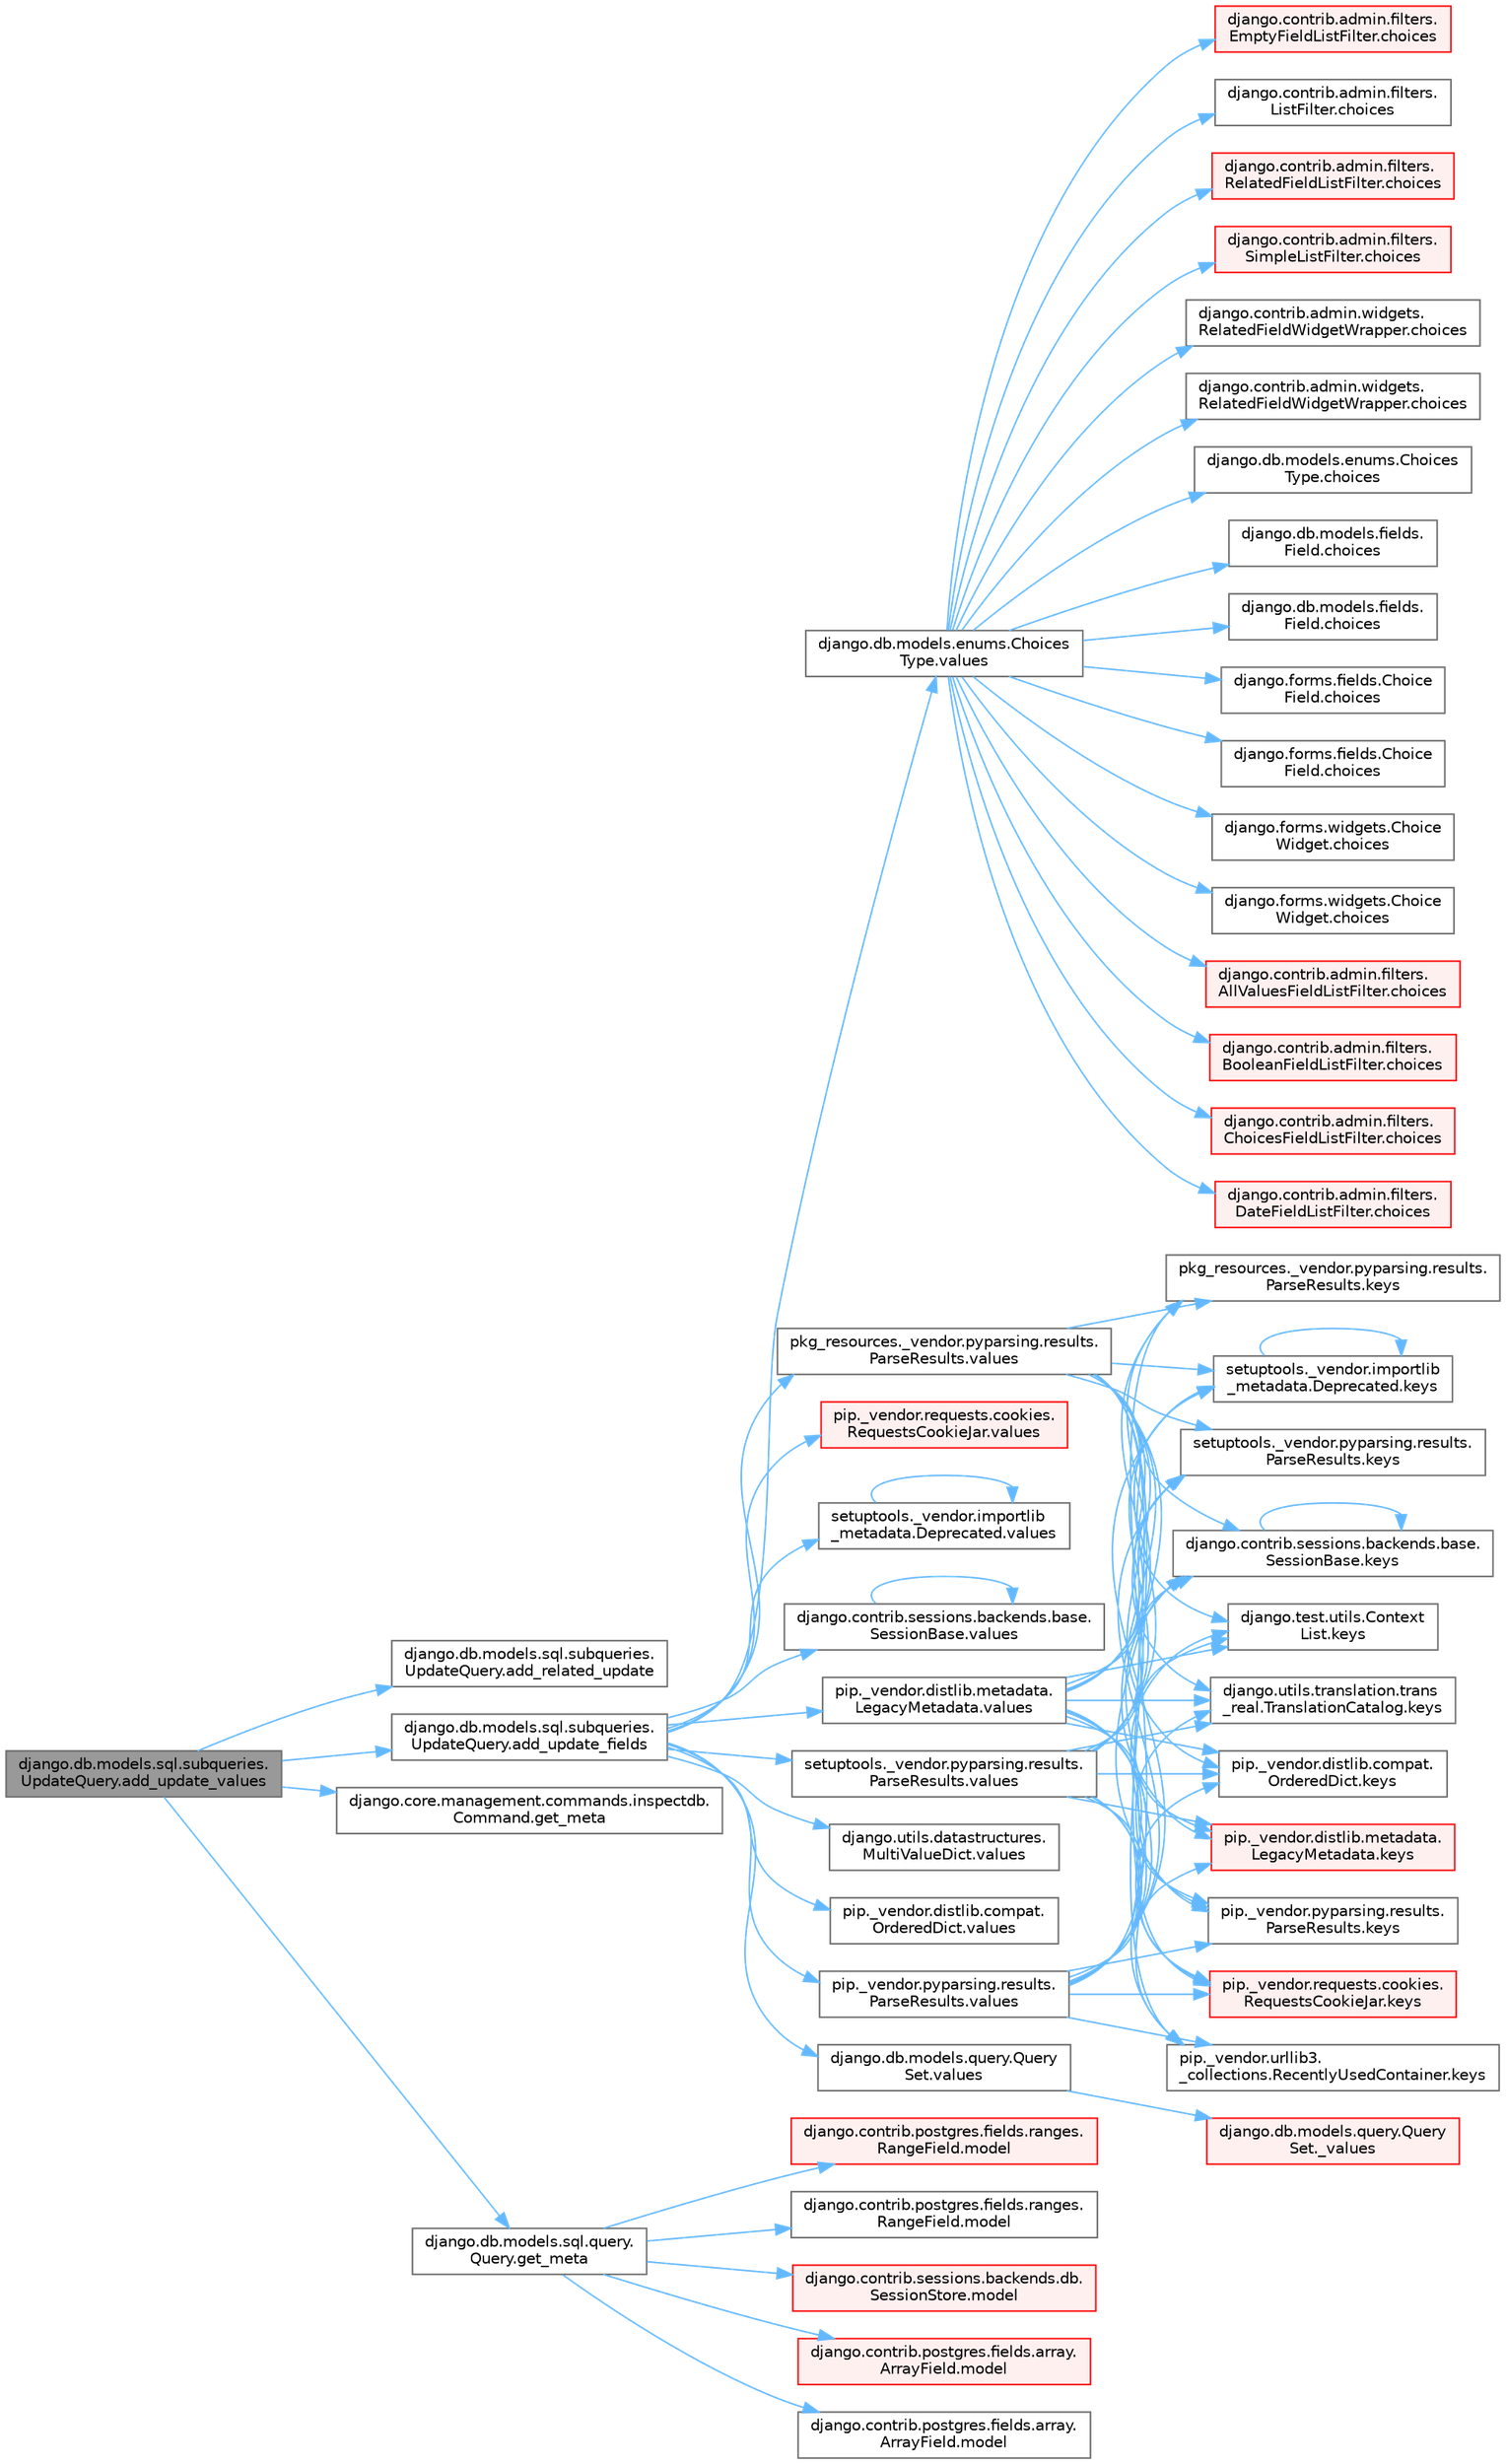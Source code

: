 digraph "django.db.models.sql.subqueries.UpdateQuery.add_update_values"
{
 // LATEX_PDF_SIZE
  bgcolor="transparent";
  edge [fontname=Helvetica,fontsize=10,labelfontname=Helvetica,labelfontsize=10];
  node [fontname=Helvetica,fontsize=10,shape=box,height=0.2,width=0.4];
  rankdir="LR";
  Node1 [id="Node000001",label="django.db.models.sql.subqueries.\lUpdateQuery.add_update_values",height=0.2,width=0.4,color="gray40", fillcolor="grey60", style="filled", fontcolor="black",tooltip=" "];
  Node1 -> Node2 [id="edge1_Node000001_Node000002",color="steelblue1",style="solid",tooltip=" "];
  Node2 [id="Node000002",label="django.db.models.sql.subqueries.\lUpdateQuery.add_related_update",height=0.2,width=0.4,color="grey40", fillcolor="white", style="filled",URL="$classdjango_1_1db_1_1models_1_1sql_1_1subqueries_1_1_update_query.html#a67711f39083107bfa87ea18b8dae8131",tooltip=" "];
  Node1 -> Node3 [id="edge2_Node000001_Node000003",color="steelblue1",style="solid",tooltip=" "];
  Node3 [id="Node000003",label="django.db.models.sql.subqueries.\lUpdateQuery.add_update_fields",height=0.2,width=0.4,color="grey40", fillcolor="white", style="filled",URL="$classdjango_1_1db_1_1models_1_1sql_1_1subqueries_1_1_update_query.html#a80740a116ccc43f8985298259c5259c1",tooltip=" "];
  Node3 -> Node4 [id="edge3_Node000003_Node000004",color="steelblue1",style="solid",tooltip=" "];
  Node4 [id="Node000004",label="django.contrib.sessions.backends.base.\lSessionBase.values",height=0.2,width=0.4,color="grey40", fillcolor="white", style="filled",URL="$classdjango_1_1contrib_1_1sessions_1_1backends_1_1base_1_1_session_base.html#a2a665e48fe00d96f20531b5599470595",tooltip=" "];
  Node4 -> Node4 [id="edge4_Node000004_Node000004",color="steelblue1",style="solid",tooltip=" "];
  Node3 -> Node5 [id="edge5_Node000003_Node000005",color="steelblue1",style="solid",tooltip=" "];
  Node5 [id="Node000005",label="django.db.models.enums.Choices\lType.values",height=0.2,width=0.4,color="grey40", fillcolor="white", style="filled",URL="$classdjango_1_1db_1_1models_1_1enums_1_1_choices_type.html#a6a25241e73ee5ff638ef5b424f5cb8e8",tooltip=" "];
  Node5 -> Node6 [id="edge6_Node000005_Node000006",color="steelblue1",style="solid",tooltip=" "];
  Node6 [id="Node000006",label="django.contrib.admin.filters.\lAllValuesFieldListFilter.choices",height=0.2,width=0.4,color="red", fillcolor="#FFF0F0", style="filled",URL="$classdjango_1_1contrib_1_1admin_1_1filters_1_1_all_values_field_list_filter.html#a99e8923345ff19f702672dc4c75dfe11",tooltip=" "];
  Node5 -> Node8 [id="edge7_Node000005_Node000008",color="steelblue1",style="solid",tooltip=" "];
  Node8 [id="Node000008",label="django.contrib.admin.filters.\lBooleanFieldListFilter.choices",height=0.2,width=0.4,color="red", fillcolor="#FFF0F0", style="filled",URL="$classdjango_1_1contrib_1_1admin_1_1filters_1_1_boolean_field_list_filter.html#a20dc3993fd25e8fbdc6fba608b057b1b",tooltip=" "];
  Node5 -> Node261 [id="edge8_Node000005_Node000261",color="steelblue1",style="solid",tooltip=" "];
  Node261 [id="Node000261",label="django.contrib.admin.filters.\lChoicesFieldListFilter.choices",height=0.2,width=0.4,color="red", fillcolor="#FFF0F0", style="filled",URL="$classdjango_1_1contrib_1_1admin_1_1filters_1_1_choices_field_list_filter.html#a2bf42c25d0b40a9488b8a97b50451916",tooltip=" "];
  Node5 -> Node262 [id="edge9_Node000005_Node000262",color="steelblue1",style="solid",tooltip=" "];
  Node262 [id="Node000262",label="django.contrib.admin.filters.\lDateFieldListFilter.choices",height=0.2,width=0.4,color="red", fillcolor="#FFF0F0", style="filled",URL="$classdjango_1_1contrib_1_1admin_1_1filters_1_1_date_field_list_filter.html#a32fb521f5b579ff91b9fd5c6f40c43e4",tooltip=" "];
  Node5 -> Node1533 [id="edge10_Node000005_Node001533",color="steelblue1",style="solid",tooltip=" "];
  Node1533 [id="Node001533",label="django.contrib.admin.filters.\lEmptyFieldListFilter.choices",height=0.2,width=0.4,color="red", fillcolor="#FFF0F0", style="filled",URL="$classdjango_1_1contrib_1_1admin_1_1filters_1_1_empty_field_list_filter.html#a0e57cff271f964a339f5ab9425c6c88b",tooltip=" "];
  Node5 -> Node1534 [id="edge11_Node000005_Node001534",color="steelblue1",style="solid",tooltip=" "];
  Node1534 [id="Node001534",label="django.contrib.admin.filters.\lListFilter.choices",height=0.2,width=0.4,color="grey40", fillcolor="white", style="filled",URL="$classdjango_1_1contrib_1_1admin_1_1filters_1_1_list_filter.html#a0def94a58b6468e4d1e561a3fc88fb72",tooltip=" "];
  Node5 -> Node1535 [id="edge12_Node000005_Node001535",color="steelblue1",style="solid",tooltip=" "];
  Node1535 [id="Node001535",label="django.contrib.admin.filters.\lRelatedFieldListFilter.choices",height=0.2,width=0.4,color="red", fillcolor="#FFF0F0", style="filled",URL="$classdjango_1_1contrib_1_1admin_1_1filters_1_1_related_field_list_filter.html#afe22ed02e8705e58fccb7eb0e20968ee",tooltip=" "];
  Node5 -> Node1537 [id="edge13_Node000005_Node001537",color="steelblue1",style="solid",tooltip=" "];
  Node1537 [id="Node001537",label="django.contrib.admin.filters.\lSimpleListFilter.choices",height=0.2,width=0.4,color="red", fillcolor="#FFF0F0", style="filled",URL="$classdjango_1_1contrib_1_1admin_1_1filters_1_1_simple_list_filter.html#a78c6d86dc920875f1170f747e043f50d",tooltip=" "];
  Node5 -> Node1538 [id="edge14_Node000005_Node001538",color="steelblue1",style="solid",tooltip=" "];
  Node1538 [id="Node001538",label="django.contrib.admin.widgets.\lRelatedFieldWidgetWrapper.choices",height=0.2,width=0.4,color="grey40", fillcolor="white", style="filled",URL="$classdjango_1_1contrib_1_1admin_1_1widgets_1_1_related_field_widget_wrapper.html#aeced2a61fc531044e13cb6a4c1ed45cd",tooltip=" "];
  Node5 -> Node1539 [id="edge15_Node000005_Node001539",color="steelblue1",style="solid",tooltip=" "];
  Node1539 [id="Node001539",label="django.contrib.admin.widgets.\lRelatedFieldWidgetWrapper.choices",height=0.2,width=0.4,color="grey40", fillcolor="white", style="filled",URL="$classdjango_1_1contrib_1_1admin_1_1widgets_1_1_related_field_widget_wrapper.html#a7e54d1253fb4786cf6a0c54ad0fb25a9",tooltip=" "];
  Node5 -> Node1540 [id="edge16_Node000005_Node001540",color="steelblue1",style="solid",tooltip=" "];
  Node1540 [id="Node001540",label="django.db.models.enums.Choices\lType.choices",height=0.2,width=0.4,color="grey40", fillcolor="white", style="filled",URL="$classdjango_1_1db_1_1models_1_1enums_1_1_choices_type.html#a55dfc8a93e5bbfe3e968934e10285c66",tooltip=" "];
  Node5 -> Node1541 [id="edge17_Node000005_Node001541",color="steelblue1",style="solid",tooltip=" "];
  Node1541 [id="Node001541",label="django.db.models.fields.\lField.choices",height=0.2,width=0.4,color="grey40", fillcolor="white", style="filled",URL="$classdjango_1_1db_1_1models_1_1fields_1_1_field.html#a143dc52f22281ae358bbd1b1b82ae15c",tooltip=" "];
  Node5 -> Node1542 [id="edge18_Node000005_Node001542",color="steelblue1",style="solid",tooltip=" "];
  Node1542 [id="Node001542",label="django.db.models.fields.\lField.choices",height=0.2,width=0.4,color="grey40", fillcolor="white", style="filled",URL="$classdjango_1_1db_1_1models_1_1fields_1_1_field.html#adb0f096c821d3b85926dac0aa1a489d1",tooltip=" "];
  Node5 -> Node1543 [id="edge19_Node000005_Node001543",color="steelblue1",style="solid",tooltip=" "];
  Node1543 [id="Node001543",label="django.forms.fields.Choice\lField.choices",height=0.2,width=0.4,color="grey40", fillcolor="white", style="filled",URL="$classdjango_1_1forms_1_1fields_1_1_choice_field.html#a85e97602b71e543a85e86565a0f1fd13",tooltip=" "];
  Node5 -> Node1544 [id="edge20_Node000005_Node001544",color="steelblue1",style="solid",tooltip=" "];
  Node1544 [id="Node001544",label="django.forms.fields.Choice\lField.choices",height=0.2,width=0.4,color="grey40", fillcolor="white", style="filled",URL="$classdjango_1_1forms_1_1fields_1_1_choice_field.html#aa34f435849c615fa71db57f091708cb1",tooltip=" "];
  Node5 -> Node1545 [id="edge21_Node000005_Node001545",color="steelblue1",style="solid",tooltip=" "];
  Node1545 [id="Node001545",label="django.forms.widgets.Choice\lWidget.choices",height=0.2,width=0.4,color="grey40", fillcolor="white", style="filled",URL="$classdjango_1_1forms_1_1widgets_1_1_choice_widget.html#aebe74cf95f704cb39a8308a091ee0fc7",tooltip=" "];
  Node5 -> Node1546 [id="edge22_Node000005_Node001546",color="steelblue1",style="solid",tooltip=" "];
  Node1546 [id="Node001546",label="django.forms.widgets.Choice\lWidget.choices",height=0.2,width=0.4,color="grey40", fillcolor="white", style="filled",URL="$classdjango_1_1forms_1_1widgets_1_1_choice_widget.html#a47422284354f8bc5797544e76c39b27f",tooltip=" "];
  Node3 -> Node1969 [id="edge23_Node000003_Node001969",color="steelblue1",style="solid",tooltip=" "];
  Node1969 [id="Node001969",label="django.db.models.query.Query\lSet.values",height=0.2,width=0.4,color="grey40", fillcolor="white", style="filled",URL="$classdjango_1_1db_1_1models_1_1query_1_1_query_set.html#ad2ff772fc7e4a33d591db1b420c13f7e",tooltip=" "];
  Node1969 -> Node1970 [id="edge24_Node001969_Node001970",color="steelblue1",style="solid",tooltip=" "];
  Node1970 [id="Node001970",label="django.db.models.query.Query\lSet._values",height=0.2,width=0.4,color="red", fillcolor="#FFF0F0", style="filled",URL="$classdjango_1_1db_1_1models_1_1query_1_1_query_set.html#a1054ed9a8b1acdd85eefd6b4fcfb2808",tooltip=" "];
  Node3 -> Node1971 [id="edge25_Node000003_Node001971",color="steelblue1",style="solid",tooltip=" "];
  Node1971 [id="Node001971",label="django.utils.datastructures.\lMultiValueDict.values",height=0.2,width=0.4,color="grey40", fillcolor="white", style="filled",URL="$classdjango_1_1utils_1_1datastructures_1_1_multi_value_dict.html#a2484f89d7594b90e3077ceb6a2ef1ac0",tooltip=" "];
  Node3 -> Node1972 [id="edge26_Node000003_Node001972",color="steelblue1",style="solid",tooltip=" "];
  Node1972 [id="Node001972",label="pip._vendor.distlib.compat.\lOrderedDict.values",height=0.2,width=0.4,color="grey40", fillcolor="white", style="filled",URL="$classpip_1_1__vendor_1_1distlib_1_1compat_1_1_ordered_dict.html#ad2b24f2662d806b87cdaebcb279e277e",tooltip=" "];
  Node3 -> Node1973 [id="edge27_Node000003_Node001973",color="steelblue1",style="solid",tooltip=" "];
  Node1973 [id="Node001973",label="pip._vendor.distlib.metadata.\lLegacyMetadata.values",height=0.2,width=0.4,color="grey40", fillcolor="white", style="filled",URL="$classpip_1_1__vendor_1_1distlib_1_1metadata_1_1_legacy_metadata.html#a6b3ac4adfb31494e468a4c02d47e8dd7",tooltip=" "];
  Node1973 -> Node1884 [id="edge28_Node001973_Node001884",color="steelblue1",style="solid",tooltip=" "];
  Node1884 [id="Node001884",label="django.contrib.sessions.backends.base.\lSessionBase.keys",height=0.2,width=0.4,color="grey40", fillcolor="white", style="filled",URL="$classdjango_1_1contrib_1_1sessions_1_1backends_1_1base_1_1_session_base.html#a81285a01cc6e6305ffbf907cf45d58c4",tooltip=" "];
  Node1884 -> Node1884 [id="edge29_Node001884_Node001884",color="steelblue1",style="solid",tooltip=" "];
  Node1973 -> Node1885 [id="edge30_Node001973_Node001885",color="steelblue1",style="solid",tooltip=" "];
  Node1885 [id="Node001885",label="django.test.utils.Context\lList.keys",height=0.2,width=0.4,color="grey40", fillcolor="white", style="filled",URL="$classdjango_1_1test_1_1utils_1_1_context_list.html#aeb9015b80a69c28112a29af3663d74a6",tooltip=" "];
  Node1973 -> Node1886 [id="edge31_Node001973_Node001886",color="steelblue1",style="solid",tooltip=" "];
  Node1886 [id="Node001886",label="django.utils.translation.trans\l_real.TranslationCatalog.keys",height=0.2,width=0.4,color="grey40", fillcolor="white", style="filled",URL="$classdjango_1_1utils_1_1translation_1_1trans__real_1_1_translation_catalog.html#ae8eb4fa01587390a4f0ee88e70f36e60",tooltip=" "];
  Node1973 -> Node1887 [id="edge32_Node001973_Node001887",color="steelblue1",style="solid",tooltip=" "];
  Node1887 [id="Node001887",label="pip._vendor.distlib.compat.\lOrderedDict.keys",height=0.2,width=0.4,color="grey40", fillcolor="white", style="filled",URL="$classpip_1_1__vendor_1_1distlib_1_1compat_1_1_ordered_dict.html#a4ad67e3678d5ac815a9af79ac9b0ded2",tooltip=" "];
  Node1973 -> Node1888 [id="edge33_Node001973_Node001888",color="steelblue1",style="solid",tooltip=" "];
  Node1888 [id="Node001888",label="pip._vendor.distlib.metadata.\lLegacyMetadata.keys",height=0.2,width=0.4,color="red", fillcolor="#FFF0F0", style="filled",URL="$classpip_1_1__vendor_1_1distlib_1_1metadata_1_1_legacy_metadata.html#a727d18f42cb38f36ec39292b55b981d1",tooltip=" "];
  Node1973 -> Node1890 [id="edge34_Node001973_Node001890",color="steelblue1",style="solid",tooltip=" "];
  Node1890 [id="Node001890",label="pip._vendor.pyparsing.results.\lParseResults.keys",height=0.2,width=0.4,color="grey40", fillcolor="white", style="filled",URL="$classpip_1_1__vendor_1_1pyparsing_1_1results_1_1_parse_results.html#a73395b469fb80bb48afc30307380f851",tooltip=" "];
  Node1973 -> Node1891 [id="edge35_Node001973_Node001891",color="steelblue1",style="solid",tooltip=" "];
  Node1891 [id="Node001891",label="pip._vendor.requests.cookies.\lRequestsCookieJar.keys",height=0.2,width=0.4,color="red", fillcolor="#FFF0F0", style="filled",URL="$classpip_1_1__vendor_1_1requests_1_1cookies_1_1_requests_cookie_jar.html#ab2052ba1fb438495bdfc767eb616452b",tooltip=" "];
  Node1973 -> Node1894 [id="edge36_Node001973_Node001894",color="steelblue1",style="solid",tooltip=" "];
  Node1894 [id="Node001894",label="pip._vendor.urllib3.\l_collections.RecentlyUsedContainer.keys",height=0.2,width=0.4,color="grey40", fillcolor="white", style="filled",URL="$classpip_1_1__vendor_1_1urllib3_1_1__collections_1_1_recently_used_container.html#aa3fc6e046177eec0e2f36b3359ea36be",tooltip=" "];
  Node1973 -> Node1895 [id="edge37_Node001973_Node001895",color="steelblue1",style="solid",tooltip=" "];
  Node1895 [id="Node001895",label="pkg_resources._vendor.pyparsing.results.\lParseResults.keys",height=0.2,width=0.4,color="grey40", fillcolor="white", style="filled",URL="$classpkg__resources_1_1__vendor_1_1pyparsing_1_1results_1_1_parse_results.html#a7982d9227b52dad0bf964c9fbf1339a2",tooltip=" "];
  Node1973 -> Node1896 [id="edge38_Node001973_Node001896",color="steelblue1",style="solid",tooltip=" "];
  Node1896 [id="Node001896",label="setuptools._vendor.importlib\l_metadata.Deprecated.keys",height=0.2,width=0.4,color="grey40", fillcolor="white", style="filled",URL="$classsetuptools_1_1__vendor_1_1importlib__metadata_1_1_deprecated.html#adc394a75769667dd1adde7c468015a11",tooltip=" "];
  Node1896 -> Node1896 [id="edge39_Node001896_Node001896",color="steelblue1",style="solid",tooltip=" "];
  Node1973 -> Node1897 [id="edge40_Node001973_Node001897",color="steelblue1",style="solid",tooltip=" "];
  Node1897 [id="Node001897",label="setuptools._vendor.pyparsing.results.\lParseResults.keys",height=0.2,width=0.4,color="grey40", fillcolor="white", style="filled",URL="$classsetuptools_1_1__vendor_1_1pyparsing_1_1results_1_1_parse_results.html#a9014f697181c5d12a8cfe6bdb99b81a9",tooltip=" "];
  Node3 -> Node1974 [id="edge41_Node000003_Node001974",color="steelblue1",style="solid",tooltip=" "];
  Node1974 [id="Node001974",label="pip._vendor.pyparsing.results.\lParseResults.values",height=0.2,width=0.4,color="grey40", fillcolor="white", style="filled",URL="$classpip_1_1__vendor_1_1pyparsing_1_1results_1_1_parse_results.html#ac18f70b899d1740db49618541d5df0a4",tooltip=" "];
  Node1974 -> Node1884 [id="edge42_Node001974_Node001884",color="steelblue1",style="solid",tooltip=" "];
  Node1974 -> Node1885 [id="edge43_Node001974_Node001885",color="steelblue1",style="solid",tooltip=" "];
  Node1974 -> Node1886 [id="edge44_Node001974_Node001886",color="steelblue1",style="solid",tooltip=" "];
  Node1974 -> Node1887 [id="edge45_Node001974_Node001887",color="steelblue1",style="solid",tooltip=" "];
  Node1974 -> Node1888 [id="edge46_Node001974_Node001888",color="steelblue1",style="solid",tooltip=" "];
  Node1974 -> Node1890 [id="edge47_Node001974_Node001890",color="steelblue1",style="solid",tooltip=" "];
  Node1974 -> Node1891 [id="edge48_Node001974_Node001891",color="steelblue1",style="solid",tooltip=" "];
  Node1974 -> Node1894 [id="edge49_Node001974_Node001894",color="steelblue1",style="solid",tooltip=" "];
  Node1974 -> Node1895 [id="edge50_Node001974_Node001895",color="steelblue1",style="solid",tooltip=" "];
  Node1974 -> Node1896 [id="edge51_Node001974_Node001896",color="steelblue1",style="solid",tooltip=" "];
  Node1974 -> Node1897 [id="edge52_Node001974_Node001897",color="steelblue1",style="solid",tooltip=" "];
  Node3 -> Node1975 [id="edge53_Node000003_Node001975",color="steelblue1",style="solid",tooltip=" "];
  Node1975 [id="Node001975",label="pip._vendor.requests.cookies.\lRequestsCookieJar.values",height=0.2,width=0.4,color="red", fillcolor="#FFF0F0", style="filled",URL="$classpip_1_1__vendor_1_1requests_1_1cookies_1_1_requests_cookie_jar.html#af060b0cf355fd73dbcc2449450264e51",tooltip=" "];
  Node3 -> Node1978 [id="edge54_Node000003_Node001978",color="steelblue1",style="solid",tooltip=" "];
  Node1978 [id="Node001978",label="pkg_resources._vendor.pyparsing.results.\lParseResults.values",height=0.2,width=0.4,color="grey40", fillcolor="white", style="filled",URL="$classpkg__resources_1_1__vendor_1_1pyparsing_1_1results_1_1_parse_results.html#ac466eb2951551ce4a3b48c7cc3b5cc1d",tooltip=" "];
  Node1978 -> Node1884 [id="edge55_Node001978_Node001884",color="steelblue1",style="solid",tooltip=" "];
  Node1978 -> Node1885 [id="edge56_Node001978_Node001885",color="steelblue1",style="solid",tooltip=" "];
  Node1978 -> Node1886 [id="edge57_Node001978_Node001886",color="steelblue1",style="solid",tooltip=" "];
  Node1978 -> Node1887 [id="edge58_Node001978_Node001887",color="steelblue1",style="solid",tooltip=" "];
  Node1978 -> Node1888 [id="edge59_Node001978_Node001888",color="steelblue1",style="solid",tooltip=" "];
  Node1978 -> Node1890 [id="edge60_Node001978_Node001890",color="steelblue1",style="solid",tooltip=" "];
  Node1978 -> Node1891 [id="edge61_Node001978_Node001891",color="steelblue1",style="solid",tooltip=" "];
  Node1978 -> Node1894 [id="edge62_Node001978_Node001894",color="steelblue1",style="solid",tooltip=" "];
  Node1978 -> Node1895 [id="edge63_Node001978_Node001895",color="steelblue1",style="solid",tooltip=" "];
  Node1978 -> Node1896 [id="edge64_Node001978_Node001896",color="steelblue1",style="solid",tooltip=" "];
  Node1978 -> Node1897 [id="edge65_Node001978_Node001897",color="steelblue1",style="solid",tooltip=" "];
  Node3 -> Node1241 [id="edge66_Node000003_Node001241",color="steelblue1",style="solid",tooltip=" "];
  Node1241 [id="Node001241",label="setuptools._vendor.importlib\l_metadata.Deprecated.values",height=0.2,width=0.4,color="grey40", fillcolor="white", style="filled",URL="$classsetuptools_1_1__vendor_1_1importlib__metadata_1_1_deprecated.html#ae6a5b9902ac4eb47b14bff37f14d49e6",tooltip=" "];
  Node1241 -> Node1241 [id="edge67_Node001241_Node001241",color="steelblue1",style="solid",tooltip=" "];
  Node3 -> Node1979 [id="edge68_Node000003_Node001979",color="steelblue1",style="solid",tooltip=" "];
  Node1979 [id="Node001979",label="setuptools._vendor.pyparsing.results.\lParseResults.values",height=0.2,width=0.4,color="grey40", fillcolor="white", style="filled",URL="$classsetuptools_1_1__vendor_1_1pyparsing_1_1results_1_1_parse_results.html#a3632fda7230ed3d9d2f09b483cc1b502",tooltip=" "];
  Node1979 -> Node1884 [id="edge69_Node001979_Node001884",color="steelblue1",style="solid",tooltip=" "];
  Node1979 -> Node1885 [id="edge70_Node001979_Node001885",color="steelblue1",style="solid",tooltip=" "];
  Node1979 -> Node1886 [id="edge71_Node001979_Node001886",color="steelblue1",style="solid",tooltip=" "];
  Node1979 -> Node1887 [id="edge72_Node001979_Node001887",color="steelblue1",style="solid",tooltip=" "];
  Node1979 -> Node1888 [id="edge73_Node001979_Node001888",color="steelblue1",style="solid",tooltip=" "];
  Node1979 -> Node1890 [id="edge74_Node001979_Node001890",color="steelblue1",style="solid",tooltip=" "];
  Node1979 -> Node1891 [id="edge75_Node001979_Node001891",color="steelblue1",style="solid",tooltip=" "];
  Node1979 -> Node1894 [id="edge76_Node001979_Node001894",color="steelblue1",style="solid",tooltip=" "];
  Node1979 -> Node1895 [id="edge77_Node001979_Node001895",color="steelblue1",style="solid",tooltip=" "];
  Node1979 -> Node1896 [id="edge78_Node001979_Node001896",color="steelblue1",style="solid",tooltip=" "];
  Node1979 -> Node1897 [id="edge79_Node001979_Node001897",color="steelblue1",style="solid",tooltip=" "];
  Node1 -> Node1224 [id="edge80_Node000001_Node001224",color="steelblue1",style="solid",tooltip=" "];
  Node1224 [id="Node001224",label="django.core.management.commands.inspectdb.\lCommand.get_meta",height=0.2,width=0.4,color="grey40", fillcolor="white", style="filled",URL="$classdjango_1_1core_1_1management_1_1commands_1_1inspectdb_1_1_command.html#af9c319ec8be7ce3af93bb482ea4f81f0",tooltip=" "];
  Node1 -> Node1225 [id="edge81_Node000001_Node001225",color="steelblue1",style="solid",tooltip=" "];
  Node1225 [id="Node001225",label="django.db.models.sql.query.\lQuery.get_meta",height=0.2,width=0.4,color="grey40", fillcolor="white", style="filled",URL="$classdjango_1_1db_1_1models_1_1sql_1_1query_1_1_query.html#ab168d2cabe8308f77df7258d292d4975",tooltip=" "];
  Node1225 -> Node30 [id="edge82_Node001225_Node000030",color="steelblue1",style="solid",tooltip=" "];
  Node30 [id="Node000030",label="django.contrib.postgres.fields.array.\lArrayField.model",height=0.2,width=0.4,color="red", fillcolor="#FFF0F0", style="filled",URL="$classdjango_1_1contrib_1_1postgres_1_1fields_1_1array_1_1_array_field.html#a4402eef4c4784e00671c9f229481f4c1",tooltip=" "];
  Node1225 -> Node31 [id="edge83_Node001225_Node000031",color="steelblue1",style="solid",tooltip=" "];
  Node31 [id="Node000031",label="django.contrib.postgres.fields.array.\lArrayField.model",height=0.2,width=0.4,color="grey40", fillcolor="white", style="filled",URL="$classdjango_1_1contrib_1_1postgres_1_1fields_1_1array_1_1_array_field.html#a50a2796de85f960ca282b56ef2d9446c",tooltip=" "];
  Node1225 -> Node32 [id="edge84_Node001225_Node000032",color="steelblue1",style="solid",tooltip=" "];
  Node32 [id="Node000032",label="django.contrib.postgres.fields.ranges.\lRangeField.model",height=0.2,width=0.4,color="red", fillcolor="#FFF0F0", style="filled",URL="$classdjango_1_1contrib_1_1postgres_1_1fields_1_1ranges_1_1_range_field.html#aa38c2bbd1bad0c8f9b0315ee468867a2",tooltip=" "];
  Node1225 -> Node33 [id="edge85_Node001225_Node000033",color="steelblue1",style="solid",tooltip=" "];
  Node33 [id="Node000033",label="django.contrib.postgres.fields.ranges.\lRangeField.model",height=0.2,width=0.4,color="grey40", fillcolor="white", style="filled",URL="$classdjango_1_1contrib_1_1postgres_1_1fields_1_1ranges_1_1_range_field.html#a91b36827f010affd1ff89569cf40d1af",tooltip=" "];
  Node1225 -> Node34 [id="edge86_Node001225_Node000034",color="steelblue1",style="solid",tooltip=" "];
  Node34 [id="Node000034",label="django.contrib.sessions.backends.db.\lSessionStore.model",height=0.2,width=0.4,color="red", fillcolor="#FFF0F0", style="filled",URL="$classdjango_1_1contrib_1_1sessions_1_1backends_1_1db_1_1_session_store.html#af52cfb4371af389c8bd4a6780274c403",tooltip=" "];
}
